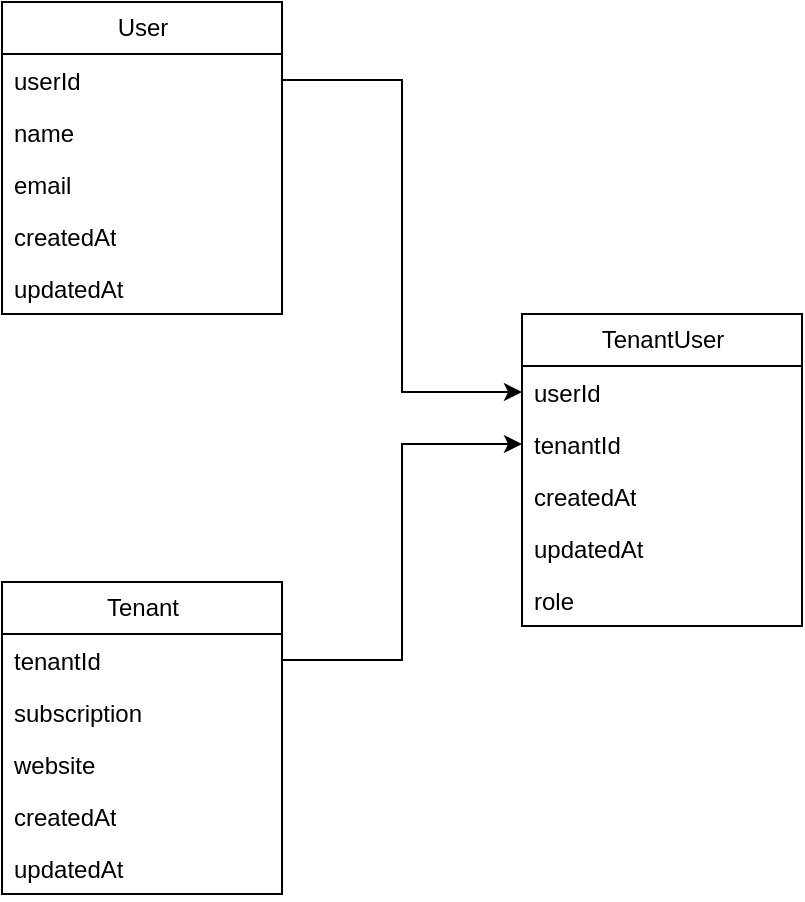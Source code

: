 <mxfile version="20.8.3" type="github">
  <diagram id="gWbkerLWJeC1HsN37F2x" name="Page-1">
    <mxGraphModel dx="1434" dy="721" grid="1" gridSize="10" guides="1" tooltips="1" connect="1" arrows="1" fold="1" page="1" pageScale="1" pageWidth="850" pageHeight="1100" math="0" shadow="0">
      <root>
        <mxCell id="0" />
        <mxCell id="1" parent="0" />
        <mxCell id="sHUBSThSmaO7VRBLb5l_-1" value="&lt;div&gt;User&lt;/div&gt;" style="swimlane;fontStyle=0;childLayout=stackLayout;horizontal=1;startSize=26;fillColor=none;horizontalStack=0;resizeParent=1;resizeParentMax=0;resizeLast=0;collapsible=1;marginBottom=0;html=1;" vertex="1" parent="1">
          <mxGeometry x="120" y="170" width="140" height="156" as="geometry" />
        </mxCell>
        <mxCell id="sHUBSThSmaO7VRBLb5l_-2" value="userId" style="text;strokeColor=none;fillColor=none;align=left;verticalAlign=top;spacingLeft=4;spacingRight=4;overflow=hidden;rotatable=0;points=[[0,0.5],[1,0.5]];portConstraint=eastwest;whiteSpace=wrap;html=1;" vertex="1" parent="sHUBSThSmaO7VRBLb5l_-1">
          <mxGeometry y="26" width="140" height="26" as="geometry" />
        </mxCell>
        <mxCell id="sHUBSThSmaO7VRBLb5l_-3" value="name" style="text;strokeColor=none;fillColor=none;align=left;verticalAlign=top;spacingLeft=4;spacingRight=4;overflow=hidden;rotatable=0;points=[[0,0.5],[1,0.5]];portConstraint=eastwest;whiteSpace=wrap;html=1;" vertex="1" parent="sHUBSThSmaO7VRBLb5l_-1">
          <mxGeometry y="52" width="140" height="26" as="geometry" />
        </mxCell>
        <mxCell id="sHUBSThSmaO7VRBLb5l_-4" value="&lt;div&gt;email&lt;/div&gt;" style="text;strokeColor=none;fillColor=none;align=left;verticalAlign=top;spacingLeft=4;spacingRight=4;overflow=hidden;rotatable=0;points=[[0,0.5],[1,0.5]];portConstraint=eastwest;whiteSpace=wrap;html=1;" vertex="1" parent="sHUBSThSmaO7VRBLb5l_-1">
          <mxGeometry y="78" width="140" height="26" as="geometry" />
        </mxCell>
        <mxCell id="sHUBSThSmaO7VRBLb5l_-9" value="createdAt" style="text;strokeColor=none;fillColor=none;align=left;verticalAlign=top;spacingLeft=4;spacingRight=4;overflow=hidden;rotatable=0;points=[[0,0.5],[1,0.5]];portConstraint=eastwest;whiteSpace=wrap;html=1;" vertex="1" parent="sHUBSThSmaO7VRBLb5l_-1">
          <mxGeometry y="104" width="140" height="26" as="geometry" />
        </mxCell>
        <mxCell id="sHUBSThSmaO7VRBLb5l_-18" value="updatedAt" style="text;strokeColor=none;fillColor=none;align=left;verticalAlign=top;spacingLeft=4;spacingRight=4;overflow=hidden;rotatable=0;points=[[0,0.5],[1,0.5]];portConstraint=eastwest;whiteSpace=wrap;html=1;" vertex="1" parent="sHUBSThSmaO7VRBLb5l_-1">
          <mxGeometry y="130" width="140" height="26" as="geometry" />
        </mxCell>
        <mxCell id="sHUBSThSmaO7VRBLb5l_-10" value="&lt;div&gt;Tenant&lt;/div&gt;" style="swimlane;fontStyle=0;childLayout=stackLayout;horizontal=1;startSize=26;fillColor=none;horizontalStack=0;resizeParent=1;resizeParentMax=0;resizeLast=0;collapsible=1;marginBottom=0;html=1;" vertex="1" parent="1">
          <mxGeometry x="120" y="460" width="140" height="156" as="geometry" />
        </mxCell>
        <mxCell id="sHUBSThSmaO7VRBLb5l_-11" value="tenantId" style="text;strokeColor=none;fillColor=none;align=left;verticalAlign=top;spacingLeft=4;spacingRight=4;overflow=hidden;rotatable=0;points=[[0,0.5],[1,0.5]];portConstraint=eastwest;whiteSpace=wrap;html=1;" vertex="1" parent="sHUBSThSmaO7VRBLb5l_-10">
          <mxGeometry y="26" width="140" height="26" as="geometry" />
        </mxCell>
        <mxCell id="sHUBSThSmaO7VRBLb5l_-12" value="subscription" style="text;strokeColor=none;fillColor=none;align=left;verticalAlign=top;spacingLeft=4;spacingRight=4;overflow=hidden;rotatable=0;points=[[0,0.5],[1,0.5]];portConstraint=eastwest;whiteSpace=wrap;html=1;" vertex="1" parent="sHUBSThSmaO7VRBLb5l_-10">
          <mxGeometry y="52" width="140" height="26" as="geometry" />
        </mxCell>
        <mxCell id="sHUBSThSmaO7VRBLb5l_-13" value="&lt;div&gt;website&lt;/div&gt;" style="text;strokeColor=none;fillColor=none;align=left;verticalAlign=top;spacingLeft=4;spacingRight=4;overflow=hidden;rotatable=0;points=[[0,0.5],[1,0.5]];portConstraint=eastwest;whiteSpace=wrap;html=1;" vertex="1" parent="sHUBSThSmaO7VRBLb5l_-10">
          <mxGeometry y="78" width="140" height="26" as="geometry" />
        </mxCell>
        <mxCell id="sHUBSThSmaO7VRBLb5l_-20" value="createdAt" style="text;strokeColor=none;fillColor=none;align=left;verticalAlign=top;spacingLeft=4;spacingRight=4;overflow=hidden;rotatable=0;points=[[0,0.5],[1,0.5]];portConstraint=eastwest;whiteSpace=wrap;html=1;" vertex="1" parent="sHUBSThSmaO7VRBLb5l_-10">
          <mxGeometry y="104" width="140" height="26" as="geometry" />
        </mxCell>
        <mxCell id="sHUBSThSmaO7VRBLb5l_-19" value="updatedAt" style="text;strokeColor=none;fillColor=none;align=left;verticalAlign=top;spacingLeft=4;spacingRight=4;overflow=hidden;rotatable=0;points=[[0,0.5],[1,0.5]];portConstraint=eastwest;whiteSpace=wrap;html=1;" vertex="1" parent="sHUBSThSmaO7VRBLb5l_-10">
          <mxGeometry y="130" width="140" height="26" as="geometry" />
        </mxCell>
        <mxCell id="sHUBSThSmaO7VRBLb5l_-14" value="TenantUser" style="swimlane;fontStyle=0;childLayout=stackLayout;horizontal=1;startSize=26;fillColor=none;horizontalStack=0;resizeParent=1;resizeParentMax=0;resizeLast=0;collapsible=1;marginBottom=0;html=1;" vertex="1" parent="1">
          <mxGeometry x="380" y="326" width="140" height="156" as="geometry" />
        </mxCell>
        <mxCell id="sHUBSThSmaO7VRBLb5l_-15" value="userId" style="text;strokeColor=none;fillColor=none;align=left;verticalAlign=top;spacingLeft=4;spacingRight=4;overflow=hidden;rotatable=0;points=[[0,0.5],[1,0.5]];portConstraint=eastwest;whiteSpace=wrap;html=1;" vertex="1" parent="sHUBSThSmaO7VRBLb5l_-14">
          <mxGeometry y="26" width="140" height="26" as="geometry" />
        </mxCell>
        <mxCell id="sHUBSThSmaO7VRBLb5l_-16" value="tenantId" style="text;strokeColor=none;fillColor=none;align=left;verticalAlign=top;spacingLeft=4;spacingRight=4;overflow=hidden;rotatable=0;points=[[0,0.5],[1,0.5]];portConstraint=eastwest;whiteSpace=wrap;html=1;" vertex="1" parent="sHUBSThSmaO7VRBLb5l_-14">
          <mxGeometry y="52" width="140" height="26" as="geometry" />
        </mxCell>
        <mxCell id="sHUBSThSmaO7VRBLb5l_-22" value="createdAt" style="text;strokeColor=none;fillColor=none;align=left;verticalAlign=top;spacingLeft=4;spacingRight=4;overflow=hidden;rotatable=0;points=[[0,0.5],[1,0.5]];portConstraint=eastwest;whiteSpace=wrap;html=1;" vertex="1" parent="sHUBSThSmaO7VRBLb5l_-14">
          <mxGeometry y="78" width="140" height="26" as="geometry" />
        </mxCell>
        <mxCell id="sHUBSThSmaO7VRBLb5l_-21" value="updatedAt" style="text;strokeColor=none;fillColor=none;align=left;verticalAlign=top;spacingLeft=4;spacingRight=4;overflow=hidden;rotatable=0;points=[[0,0.5],[1,0.5]];portConstraint=eastwest;whiteSpace=wrap;html=1;" vertex="1" parent="sHUBSThSmaO7VRBLb5l_-14">
          <mxGeometry y="104" width="140" height="26" as="geometry" />
        </mxCell>
        <mxCell id="sHUBSThSmaO7VRBLb5l_-23" value="role" style="text;strokeColor=none;fillColor=none;align=left;verticalAlign=top;spacingLeft=4;spacingRight=4;overflow=hidden;rotatable=0;points=[[0,0.5],[1,0.5]];portConstraint=eastwest;whiteSpace=wrap;html=1;" vertex="1" parent="sHUBSThSmaO7VRBLb5l_-14">
          <mxGeometry y="130" width="140" height="26" as="geometry" />
        </mxCell>
        <mxCell id="sHUBSThSmaO7VRBLb5l_-24" style="edgeStyle=orthogonalEdgeStyle;rounded=0;orthogonalLoop=1;jettySize=auto;html=1;entryX=0;entryY=0.5;entryDx=0;entryDy=0;" edge="1" parent="1" source="sHUBSThSmaO7VRBLb5l_-2" target="sHUBSThSmaO7VRBLb5l_-15">
          <mxGeometry relative="1" as="geometry" />
        </mxCell>
        <mxCell id="sHUBSThSmaO7VRBLb5l_-25" style="edgeStyle=orthogonalEdgeStyle;rounded=0;orthogonalLoop=1;jettySize=auto;html=1;exitX=1;exitY=0.5;exitDx=0;exitDy=0;" edge="1" parent="1" source="sHUBSThSmaO7VRBLb5l_-11" target="sHUBSThSmaO7VRBLb5l_-16">
          <mxGeometry relative="1" as="geometry" />
        </mxCell>
      </root>
    </mxGraphModel>
  </diagram>
</mxfile>
